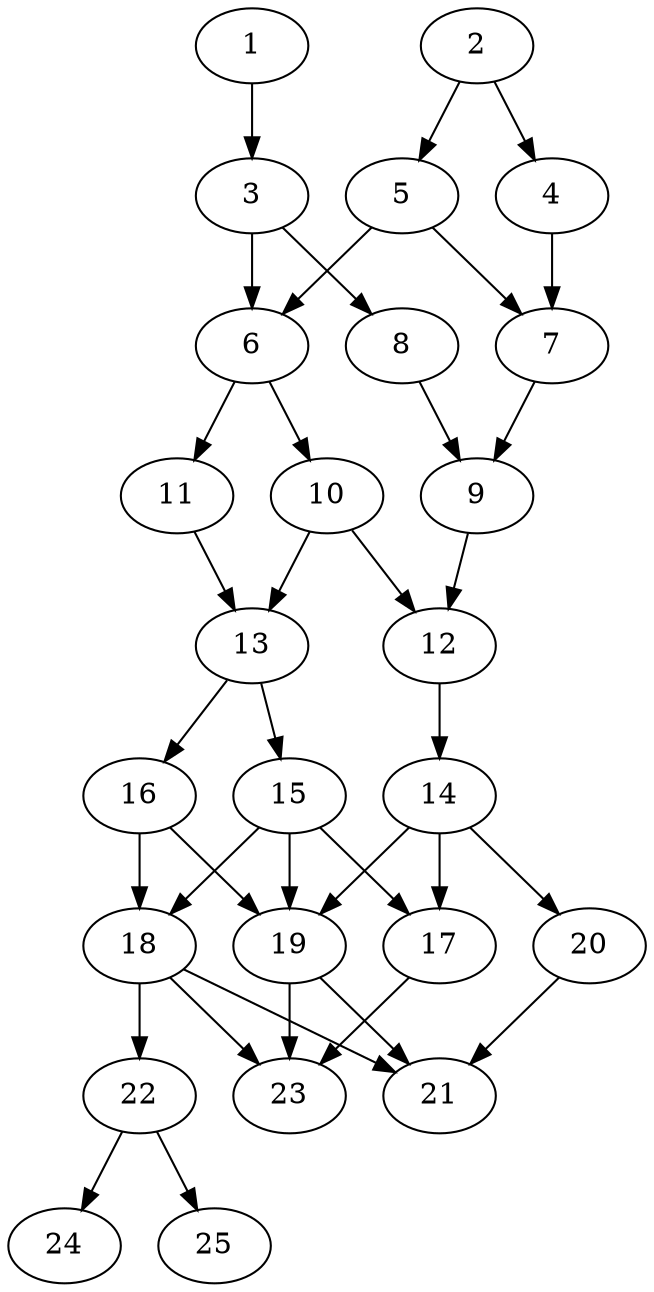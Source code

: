 // DAG automatically generated by daggen at Thu Oct  3 14:00:40 2019
// ./daggen --dot -n 25 --ccr 0.4 --fat 0.5 --regular 0.5 --density 0.7 --mindata 5242880 --maxdata 52428800 
digraph G {
  1 [size="24248320", alpha="0.07", expect_size="9699328"] 
  1 -> 3 [size ="9699328"]
  2 [size="41771520", alpha="0.03", expect_size="16708608"] 
  2 -> 4 [size ="16708608"]
  2 -> 5 [size ="16708608"]
  3 [size="30080000", alpha="0.03", expect_size="12032000"] 
  3 -> 6 [size ="12032000"]
  3 -> 8 [size ="12032000"]
  4 [size="122383360", alpha="0.06", expect_size="48953344"] 
  4 -> 7 [size ="48953344"]
  5 [size="46883840", alpha="0.01", expect_size="18753536"] 
  5 -> 6 [size ="18753536"]
  5 -> 7 [size ="18753536"]
  6 [size="14074880", alpha="0.14", expect_size="5629952"] 
  6 -> 10 [size ="5629952"]
  6 -> 11 [size ="5629952"]
  7 [size="34565120", alpha="0.03", expect_size="13826048"] 
  7 -> 9 [size ="13826048"]
  8 [size="64942080", alpha="0.11", expect_size="25976832"] 
  8 -> 9 [size ="25976832"]
  9 [size="95636480", alpha="0.12", expect_size="38254592"] 
  9 -> 12 [size ="38254592"]
  10 [size="16642560", alpha="0.20", expect_size="6657024"] 
  10 -> 12 [size ="6657024"]
  10 -> 13 [size ="6657024"]
  11 [size="64023040", alpha="0.01", expect_size="25609216"] 
  11 -> 13 [size ="25609216"]
  12 [size="103265280", alpha="0.13", expect_size="41306112"] 
  12 -> 14 [size ="41306112"]
  13 [size="120276480", alpha="0.02", expect_size="48110592"] 
  13 -> 15 [size ="48110592"]
  13 -> 16 [size ="48110592"]
  14 [size="19371520", alpha="0.03", expect_size="7748608"] 
  14 -> 17 [size ="7748608"]
  14 -> 19 [size ="7748608"]
  14 -> 20 [size ="7748608"]
  15 [size="55349760", alpha="0.14", expect_size="22139904"] 
  15 -> 17 [size ="22139904"]
  15 -> 18 [size ="22139904"]
  15 -> 19 [size ="22139904"]
  16 [size="64148480", alpha="0.07", expect_size="25659392"] 
  16 -> 18 [size ="25659392"]
  16 -> 19 [size ="25659392"]
  17 [size="30873600", alpha="0.10", expect_size="12349440"] 
  17 -> 23 [size ="12349440"]
  18 [size="48499200", alpha="0.13", expect_size="19399680"] 
  18 -> 21 [size ="19399680"]
  18 -> 22 [size ="19399680"]
  18 -> 23 [size ="19399680"]
  19 [size="112898560", alpha="0.04", expect_size="45159424"] 
  19 -> 21 [size ="45159424"]
  19 -> 23 [size ="45159424"]
  20 [size="67294720", alpha="0.07", expect_size="26917888"] 
  20 -> 21 [size ="26917888"]
  21 [size="67251200", alpha="0.13", expect_size="26900480"] 
  22 [size="74073600", alpha="0.03", expect_size="29629440"] 
  22 -> 24 [size ="29629440"]
  22 -> 25 [size ="29629440"]
  23 [size="30400000", alpha="0.16", expect_size="12160000"] 
  24 [size="41679360", alpha="0.07", expect_size="16671744"] 
  25 [size="62174720", alpha="0.05", expect_size="24869888"] 
}

